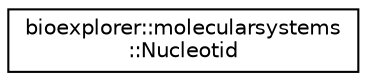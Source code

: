 digraph "Graphical Class Hierarchy"
{
 // LATEX_PDF_SIZE
  edge [fontname="Helvetica",fontsize="10",labelfontname="Helvetica",labelfontsize="10"];
  node [fontname="Helvetica",fontsize="10",shape=record];
  rankdir="LR";
  Node0 [label="bioexplorer::molecularsystems\l::Nucleotid",height=0.2,width=0.4,color="black", fillcolor="white", style="filled",URL="$d6/d5b/structbioexplorer_1_1molecularsystems_1_1Nucleotid.html",tooltip="Structure representing a nucleotid."];
}
